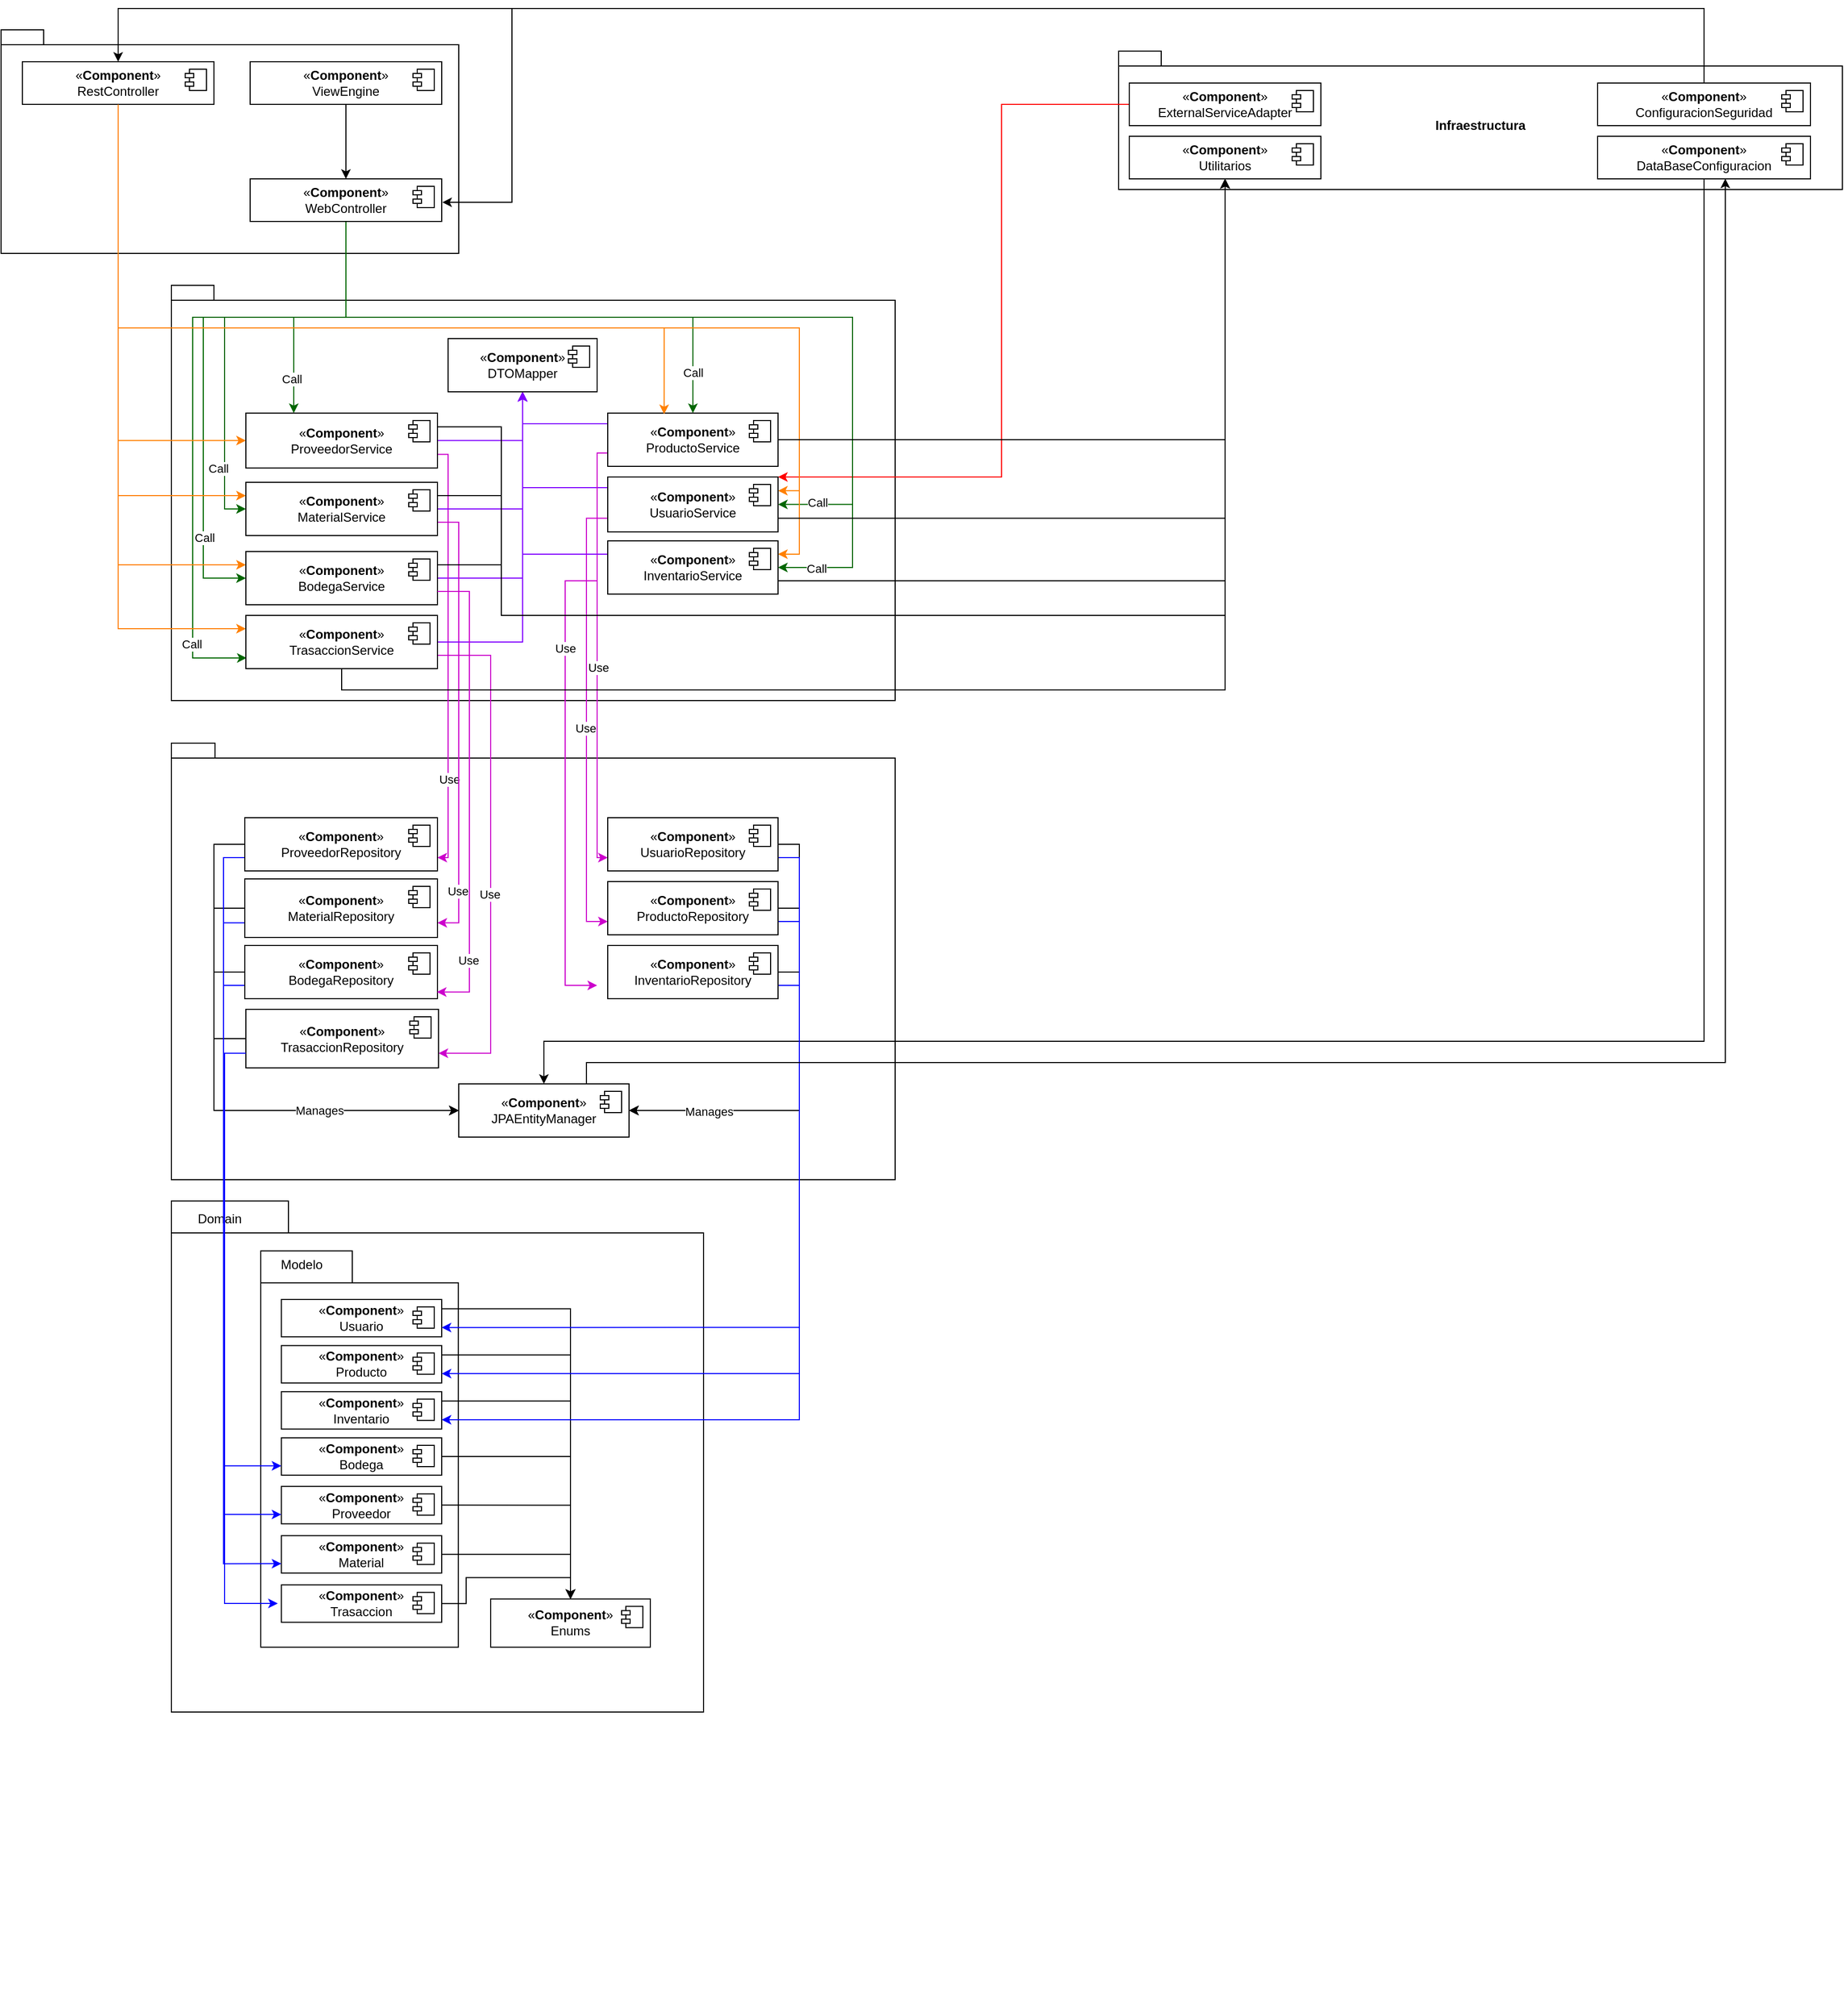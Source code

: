 <mxfile version="28.2.1">
  <diagram name="Página-1" id="1SX6mEdfh1E-_AnjdFq0">
    <mxGraphModel dx="3428" dy="2165" grid="1" gridSize="10" guides="1" tooltips="1" connect="1" arrows="1" fold="1" page="1" pageScale="1" pageWidth="827" pageHeight="1169" math="0" shadow="0">
      <root>
        <mxCell id="0" />
        <mxCell id="1" parent="0" />
        <mxCell id="grUZeRGfLb8_Iu2T6s7t-157" value="" style="group" vertex="1" connectable="0" parent="1">
          <mxGeometry x="250" y="1140" width="506" height="764.5" as="geometry" />
        </mxCell>
        <mxCell id="grUZeRGfLb8_Iu2T6s7t-138" value="" style="shape=folder;fontStyle=1;spacingTop=10;tabWidth=110;tabHeight=30;tabPosition=left;html=1;whiteSpace=wrap;perimeter=none;" vertex="1" parent="grUZeRGfLb8_Iu2T6s7t-157">
          <mxGeometry width="500" height="480.0" as="geometry" />
        </mxCell>
        <mxCell id="grUZeRGfLb8_Iu2T6s7t-139" value="Domain" style="text;html=1;align=center;verticalAlign=middle;resizable=0;points=[];autosize=1;strokeColor=none;fillColor=none;imageWidth=24;perimeter=none;" vertex="1" parent="grUZeRGfLb8_Iu2T6s7t-157">
          <mxGeometry x="15" y="3.512" width="59" height="26" as="geometry" />
        </mxCell>
        <mxCell id="grUZeRGfLb8_Iu2T6s7t-140" value="" style="group" vertex="1" connectable="0" parent="grUZeRGfLb8_Iu2T6s7t-157">
          <mxGeometry x="83.98" y="46.83" width="196.02" height="372.29" as="geometry" />
        </mxCell>
        <mxCell id="grUZeRGfLb8_Iu2T6s7t-141" value="" style="shape=folder;fontStyle=1;spacingTop=10;tabWidth=86;tabHeight=30;tabPosition=left;html=1;whiteSpace=wrap;fillColor=none;" vertex="1" parent="grUZeRGfLb8_Iu2T6s7t-140">
          <mxGeometry width="185.642" height="372.29" as="geometry" />
        </mxCell>
        <mxCell id="grUZeRGfLb8_Iu2T6s7t-142" value="Modelo" style="text;html=1;align=center;verticalAlign=middle;resizable=0;points=[];autosize=1;strokeColor=none;fillColor=none;imageWidth=24;perimeter=none;" vertex="1" parent="grUZeRGfLb8_Iu2T6s7t-140">
          <mxGeometry x="9.67" width="57" height="26" as="geometry" />
        </mxCell>
        <mxCell id="grUZeRGfLb8_Iu2T6s7t-143" value="«&lt;b&gt;Component&lt;/b&gt;»&lt;div&gt;Usuario&lt;/div&gt;" style="html=1;dropTarget=0;whiteSpace=wrap;" vertex="1" parent="grUZeRGfLb8_Iu2T6s7t-140">
          <mxGeometry x="19.36" y="45.66" width="150.64" height="35.12" as="geometry" />
        </mxCell>
        <mxCell id="grUZeRGfLb8_Iu2T6s7t-144" value="" style="shape=module;jettyWidth=8;jettyHeight=4;" vertex="1" parent="grUZeRGfLb8_Iu2T6s7t-143">
          <mxGeometry x="1" width="20" height="20" relative="1" as="geometry">
            <mxPoint x="-27" y="7" as="offset" />
          </mxGeometry>
        </mxCell>
        <mxCell id="grUZeRGfLb8_Iu2T6s7t-145" value="«&lt;b&gt;Component&lt;/b&gt;»&lt;div&gt;Producto&lt;/div&gt;" style="html=1;dropTarget=0;whiteSpace=wrap;" vertex="1" parent="grUZeRGfLb8_Iu2T6s7t-140">
          <mxGeometry x="19.36" y="88.97" width="150.64" height="35.12" as="geometry" />
        </mxCell>
        <mxCell id="grUZeRGfLb8_Iu2T6s7t-146" value="" style="shape=module;jettyWidth=8;jettyHeight=4;" vertex="1" parent="grUZeRGfLb8_Iu2T6s7t-145">
          <mxGeometry x="1" width="20" height="20" relative="1" as="geometry">
            <mxPoint x="-27" y="7" as="offset" />
          </mxGeometry>
        </mxCell>
        <mxCell id="grUZeRGfLb8_Iu2T6s7t-147" value="«&lt;b&gt;Component&lt;/b&gt;»&lt;div&gt;Inventario&lt;/div&gt;" style="html=1;dropTarget=0;whiteSpace=wrap;" vertex="1" parent="grUZeRGfLb8_Iu2T6s7t-140">
          <mxGeometry x="19.36" y="132.29" width="150.64" height="35.12" as="geometry" />
        </mxCell>
        <mxCell id="grUZeRGfLb8_Iu2T6s7t-148" value="" style="shape=module;jettyWidth=8;jettyHeight=4;" vertex="1" parent="grUZeRGfLb8_Iu2T6s7t-147">
          <mxGeometry x="1" width="20" height="20" relative="1" as="geometry">
            <mxPoint x="-27" y="7" as="offset" />
          </mxGeometry>
        </mxCell>
        <mxCell id="grUZeRGfLb8_Iu2T6s7t-151" value="«&lt;b&gt;Component&lt;/b&gt;»&lt;div&gt;Trasaccion&lt;/div&gt;" style="html=1;dropTarget=0;whiteSpace=wrap;" vertex="1" parent="grUZeRGfLb8_Iu2T6s7t-140">
          <mxGeometry x="19.36" y="313.76" width="150.64" height="35.12" as="geometry" />
        </mxCell>
        <mxCell id="grUZeRGfLb8_Iu2T6s7t-152" value="" style="shape=module;jettyWidth=8;jettyHeight=4;" vertex="1" parent="grUZeRGfLb8_Iu2T6s7t-151">
          <mxGeometry x="1" width="20" height="20" relative="1" as="geometry">
            <mxPoint x="-27" y="7" as="offset" />
          </mxGeometry>
        </mxCell>
        <mxCell id="grUZeRGfLb8_Iu2T6s7t-153" value="«&lt;b&gt;Component&lt;/b&gt;»&lt;div&gt;Material&lt;/div&gt;" style="html=1;dropTarget=0;whiteSpace=wrap;" vertex="1" parent="grUZeRGfLb8_Iu2T6s7t-140">
          <mxGeometry x="19.36" y="267.51" width="150.64" height="35.12" as="geometry" />
        </mxCell>
        <mxCell id="grUZeRGfLb8_Iu2T6s7t-154" value="" style="shape=module;jettyWidth=8;jettyHeight=4;" vertex="1" parent="grUZeRGfLb8_Iu2T6s7t-153">
          <mxGeometry x="1" width="20" height="20" relative="1" as="geometry">
            <mxPoint x="-27" y="7" as="offset" />
          </mxGeometry>
        </mxCell>
        <mxCell id="grUZeRGfLb8_Iu2T6s7t-155" value="«&lt;b&gt;Component&lt;/b&gt;»&lt;div&gt;Proveedor&lt;/div&gt;" style="html=1;dropTarget=0;whiteSpace=wrap;" vertex="1" parent="grUZeRGfLb8_Iu2T6s7t-140">
          <mxGeometry x="19.36" y="221.27" width="150.64" height="35.12" as="geometry" />
        </mxCell>
        <mxCell id="grUZeRGfLb8_Iu2T6s7t-156" value="" style="shape=module;jettyWidth=8;jettyHeight=4;" vertex="1" parent="grUZeRGfLb8_Iu2T6s7t-155">
          <mxGeometry x="1" width="20" height="20" relative="1" as="geometry">
            <mxPoint x="-27" y="7" as="offset" />
          </mxGeometry>
        </mxCell>
        <mxCell id="grUZeRGfLb8_Iu2T6s7t-149" value="«&lt;b&gt;Component&lt;/b&gt;»&lt;div&gt;Bodega&lt;/div&gt;" style="html=1;dropTarget=0;whiteSpace=wrap;" vertex="1" parent="grUZeRGfLb8_Iu2T6s7t-140">
          <mxGeometry x="19.36" y="175.61" width="150.64" height="35.12" as="geometry" />
        </mxCell>
        <mxCell id="grUZeRGfLb8_Iu2T6s7t-150" value="" style="shape=module;jettyWidth=8;jettyHeight=4;" vertex="1" parent="grUZeRGfLb8_Iu2T6s7t-149">
          <mxGeometry x="1" width="20" height="20" relative="1" as="geometry">
            <mxPoint x="-27" y="7" as="offset" />
          </mxGeometry>
        </mxCell>
        <mxCell id="grUZeRGfLb8_Iu2T6s7t-193" value="«&lt;b&gt;Component&lt;/b&gt;»&lt;div&gt;Enums&lt;/div&gt;" style="html=1;dropTarget=0;whiteSpace=wrap;" vertex="1" parent="grUZeRGfLb8_Iu2T6s7t-157">
          <mxGeometry x="300" y="373.81" width="150" height="45.31" as="geometry" />
        </mxCell>
        <mxCell id="grUZeRGfLb8_Iu2T6s7t-194" value="" style="shape=module;jettyWidth=8;jettyHeight=4;" vertex="1" parent="grUZeRGfLb8_Iu2T6s7t-193">
          <mxGeometry x="1" width="20" height="20" relative="1" as="geometry">
            <mxPoint x="-27" y="7" as="offset" />
          </mxGeometry>
        </mxCell>
        <mxCell id="grUZeRGfLb8_Iu2T6s7t-195" style="edgeStyle=orthogonalEdgeStyle;rounded=0;orthogonalLoop=1;jettySize=auto;html=1;exitX=1;exitY=0.5;exitDx=0;exitDy=0;entryX=0.5;entryY=0;entryDx=0;entryDy=0;" edge="1" parent="grUZeRGfLb8_Iu2T6s7t-157" source="grUZeRGfLb8_Iu2T6s7t-149" target="grUZeRGfLb8_Iu2T6s7t-193">
          <mxGeometry relative="1" as="geometry" />
        </mxCell>
        <mxCell id="grUZeRGfLb8_Iu2T6s7t-196" style="edgeStyle=orthogonalEdgeStyle;rounded=0;orthogonalLoop=1;jettySize=auto;html=1;exitX=1;exitY=0.5;exitDx=0;exitDy=0;entryX=0.5;entryY=0;entryDx=0;entryDy=0;" edge="1" parent="grUZeRGfLb8_Iu2T6s7t-157" source="grUZeRGfLb8_Iu2T6s7t-155" target="grUZeRGfLb8_Iu2T6s7t-193">
          <mxGeometry relative="1" as="geometry" />
        </mxCell>
        <mxCell id="grUZeRGfLb8_Iu2T6s7t-197" style="edgeStyle=orthogonalEdgeStyle;rounded=0;orthogonalLoop=1;jettySize=auto;html=1;exitX=1;exitY=0.5;exitDx=0;exitDy=0;entryX=0.5;entryY=0;entryDx=0;entryDy=0;" edge="1" parent="grUZeRGfLb8_Iu2T6s7t-157" source="grUZeRGfLb8_Iu2T6s7t-153" target="grUZeRGfLb8_Iu2T6s7t-193">
          <mxGeometry relative="1" as="geometry" />
        </mxCell>
        <mxCell id="grUZeRGfLb8_Iu2T6s7t-198" style="edgeStyle=orthogonalEdgeStyle;rounded=0;orthogonalLoop=1;jettySize=auto;html=1;exitX=1;exitY=0.5;exitDx=0;exitDy=0;entryX=0.5;entryY=0;entryDx=0;entryDy=0;" edge="1" parent="grUZeRGfLb8_Iu2T6s7t-157" source="grUZeRGfLb8_Iu2T6s7t-151" target="grUZeRGfLb8_Iu2T6s7t-193">
          <mxGeometry relative="1" as="geometry" />
        </mxCell>
        <mxCell id="grUZeRGfLb8_Iu2T6s7t-199" style="edgeStyle=orthogonalEdgeStyle;rounded=0;orthogonalLoop=1;jettySize=auto;html=1;exitX=1;exitY=0.25;exitDx=0;exitDy=0;entryX=0.5;entryY=0;entryDx=0;entryDy=0;" edge="1" parent="grUZeRGfLb8_Iu2T6s7t-157" source="grUZeRGfLb8_Iu2T6s7t-147" target="grUZeRGfLb8_Iu2T6s7t-193">
          <mxGeometry relative="1" as="geometry" />
        </mxCell>
        <mxCell id="grUZeRGfLb8_Iu2T6s7t-200" style="edgeStyle=orthogonalEdgeStyle;rounded=0;orthogonalLoop=1;jettySize=auto;html=1;exitX=1;exitY=0.25;exitDx=0;exitDy=0;entryX=0.5;entryY=0;entryDx=0;entryDy=0;" edge="1" parent="grUZeRGfLb8_Iu2T6s7t-157" source="grUZeRGfLb8_Iu2T6s7t-145" target="grUZeRGfLb8_Iu2T6s7t-193">
          <mxGeometry relative="1" as="geometry" />
        </mxCell>
        <mxCell id="grUZeRGfLb8_Iu2T6s7t-201" style="edgeStyle=orthogonalEdgeStyle;rounded=0;orthogonalLoop=1;jettySize=auto;html=1;exitX=1;exitY=0.25;exitDx=0;exitDy=0;" edge="1" parent="grUZeRGfLb8_Iu2T6s7t-157" source="grUZeRGfLb8_Iu2T6s7t-143" target="grUZeRGfLb8_Iu2T6s7t-193">
          <mxGeometry relative="1" as="geometry" />
        </mxCell>
        <mxCell id="grUZeRGfLb8_Iu2T6s7t-111" value="" style="shape=folder;fontStyle=1;spacingTop=10;tabWidth=40;tabHeight=14;tabPosition=left;html=1;whiteSpace=wrap;strokeColor=#000000;" vertex="1" parent="1">
          <mxGeometry x="250" y="280" width="680" height="390" as="geometry" />
        </mxCell>
        <mxCell id="grUZeRGfLb8_Iu2T6s7t-57" value="" style="shape=folder;fontStyle=1;spacingTop=10;tabWidth=40;tabHeight=14;tabPosition=left;html=1;whiteSpace=wrap;" vertex="1" parent="1">
          <mxGeometry x="250" y="710" width="680" height="410" as="geometry" />
        </mxCell>
        <mxCell id="grUZeRGfLb8_Iu2T6s7t-1" value="" style="shape=folder;fontStyle=1;spacingTop=10;tabWidth=40;tabHeight=14;tabPosition=left;html=1;whiteSpace=wrap;" vertex="1" parent="1">
          <mxGeometry x="90" y="40" width="430" height="210" as="geometry" />
        </mxCell>
        <mxCell id="grUZeRGfLb8_Iu2T6s7t-5" value="Infraestructura" style="shape=folder;fontStyle=1;spacingTop=10;tabWidth=40;tabHeight=14;tabPosition=left;html=1;whiteSpace=wrap;" vertex="1" parent="1">
          <mxGeometry x="1140" y="60" width="680" height="130" as="geometry" />
        </mxCell>
        <mxCell id="grUZeRGfLb8_Iu2T6s7t-213" style="edgeStyle=orthogonalEdgeStyle;rounded=0;orthogonalLoop=1;jettySize=auto;html=1;exitX=0;exitY=0.5;exitDx=0;exitDy=0;entryX=1;entryY=0;entryDx=0;entryDy=0;strokeColor=#FF0000;" edge="1" parent="1" source="grUZeRGfLb8_Iu2T6s7t-14" target="grUZeRGfLb8_Iu2T6s7t-43">
          <mxGeometry relative="1" as="geometry">
            <Array as="points">
              <mxPoint x="1030" y="110" />
              <mxPoint x="1030" y="460" />
            </Array>
          </mxGeometry>
        </mxCell>
        <mxCell id="grUZeRGfLb8_Iu2T6s7t-14" value="«&lt;b&gt;Component&lt;/b&gt;»&lt;div&gt;ExternalServiceAdapter&lt;/div&gt;" style="html=1;dropTarget=0;whiteSpace=wrap;" vertex="1" parent="1">
          <mxGeometry x="1150" y="90" width="180" height="40" as="geometry" />
        </mxCell>
        <mxCell id="grUZeRGfLb8_Iu2T6s7t-15" value="" style="shape=module;jettyWidth=8;jettyHeight=4;" vertex="1" parent="grUZeRGfLb8_Iu2T6s7t-14">
          <mxGeometry x="1" width="20" height="20" relative="1" as="geometry">
            <mxPoint x="-27" y="7" as="offset" />
          </mxGeometry>
        </mxCell>
        <mxCell id="grUZeRGfLb8_Iu2T6s7t-16" value="«&lt;b&gt;Component&lt;/b&gt;»&lt;div&gt;Utilitarios&lt;/div&gt;" style="html=1;dropTarget=0;whiteSpace=wrap;" vertex="1" parent="1">
          <mxGeometry x="1150" y="140" width="180" height="40" as="geometry" />
        </mxCell>
        <mxCell id="grUZeRGfLb8_Iu2T6s7t-17" value="" style="shape=module;jettyWidth=8;jettyHeight=4;" vertex="1" parent="grUZeRGfLb8_Iu2T6s7t-16">
          <mxGeometry x="1" width="20" height="20" relative="1" as="geometry">
            <mxPoint x="-27" y="7" as="offset" />
          </mxGeometry>
        </mxCell>
        <mxCell id="grUZeRGfLb8_Iu2T6s7t-87" style="edgeStyle=orthogonalEdgeStyle;rounded=0;orthogonalLoop=1;jettySize=auto;html=1;exitX=0.5;exitY=0;exitDx=0;exitDy=0;entryX=1.003;entryY=0.551;entryDx=0;entryDy=0;entryPerimeter=0;" edge="1" parent="1" source="grUZeRGfLb8_Iu2T6s7t-18" target="grUZeRGfLb8_Iu2T6s7t-20">
          <mxGeometry relative="1" as="geometry">
            <mxPoint x="510" y="202" as="targetPoint" />
            <Array as="points">
              <mxPoint x="1690" y="20" />
              <mxPoint x="570" y="20" />
              <mxPoint x="570" y="202" />
            </Array>
          </mxGeometry>
        </mxCell>
        <mxCell id="grUZeRGfLb8_Iu2T6s7t-88" style="edgeStyle=orthogonalEdgeStyle;rounded=0;orthogonalLoop=1;jettySize=auto;html=1;exitX=0.5;exitY=0;exitDx=0;exitDy=0;entryX=0.5;entryY=0;entryDx=0;entryDy=0;" edge="1" parent="1" source="grUZeRGfLb8_Iu2T6s7t-18" target="grUZeRGfLb8_Iu2T6s7t-24">
          <mxGeometry relative="1" as="geometry">
            <Array as="points">
              <mxPoint x="1690" y="20" />
              <mxPoint x="200" y="20" />
            </Array>
          </mxGeometry>
        </mxCell>
        <mxCell id="grUZeRGfLb8_Iu2T6s7t-18" value="«&lt;b&gt;Component&lt;/b&gt;»&lt;div&gt;ConfiguracionSeguridad&lt;/div&gt;" style="html=1;dropTarget=0;whiteSpace=wrap;" vertex="1" parent="1">
          <mxGeometry x="1590" y="90" width="200" height="40" as="geometry" />
        </mxCell>
        <mxCell id="grUZeRGfLb8_Iu2T6s7t-19" value="" style="shape=module;jettyWidth=8;jettyHeight=4;" vertex="1" parent="grUZeRGfLb8_Iu2T6s7t-18">
          <mxGeometry x="1" width="20" height="20" relative="1" as="geometry">
            <mxPoint x="-27" y="7" as="offset" />
          </mxGeometry>
        </mxCell>
        <mxCell id="grUZeRGfLb8_Iu2T6s7t-73" style="edgeStyle=orthogonalEdgeStyle;rounded=0;orthogonalLoop=1;jettySize=auto;html=1;exitX=0.5;exitY=1;exitDx=0;exitDy=0;entryX=0.25;entryY=0;entryDx=0;entryDy=0;strokeColor=#006600;" edge="1" parent="1" source="grUZeRGfLb8_Iu2T6s7t-20" target="grUZeRGfLb8_Iu2T6s7t-51">
          <mxGeometry relative="1" as="geometry" />
        </mxCell>
        <mxCell id="grUZeRGfLb8_Iu2T6s7t-221" value="Call" style="edgeLabel;html=1;align=center;verticalAlign=middle;resizable=0;points=[];" vertex="1" connectable="0" parent="grUZeRGfLb8_Iu2T6s7t-73">
          <mxGeometry x="0.721" y="-2" relative="1" as="geometry">
            <mxPoint as="offset" />
          </mxGeometry>
        </mxCell>
        <mxCell id="grUZeRGfLb8_Iu2T6s7t-74" style="edgeStyle=orthogonalEdgeStyle;rounded=0;orthogonalLoop=1;jettySize=auto;html=1;entryX=0.5;entryY=0;entryDx=0;entryDy=0;strokeColor=#006600;" edge="1" parent="1" source="grUZeRGfLb8_Iu2T6s7t-20" target="grUZeRGfLb8_Iu2T6s7t-45">
          <mxGeometry relative="1" as="geometry">
            <Array as="points">
              <mxPoint x="414" y="310" />
              <mxPoint x="740" y="310" />
            </Array>
          </mxGeometry>
        </mxCell>
        <mxCell id="grUZeRGfLb8_Iu2T6s7t-222" value="Call" style="edgeLabel;html=1;align=center;verticalAlign=middle;resizable=0;points=[];" vertex="1" connectable="0" parent="grUZeRGfLb8_Iu2T6s7t-74">
          <mxGeometry x="0.849" relative="1" as="geometry">
            <mxPoint as="offset" />
          </mxGeometry>
        </mxCell>
        <mxCell id="grUZeRGfLb8_Iu2T6s7t-75" style="edgeStyle=orthogonalEdgeStyle;rounded=0;orthogonalLoop=1;jettySize=auto;html=1;entryX=0;entryY=0.5;entryDx=0;entryDy=0;strokeColor=#006600;" edge="1" parent="1" source="grUZeRGfLb8_Iu2T6s7t-20" target="grUZeRGfLb8_Iu2T6s7t-53">
          <mxGeometry relative="1" as="geometry">
            <Array as="points">
              <mxPoint x="414" y="310" />
              <mxPoint x="300" y="310" />
              <mxPoint x="300" y="490" />
            </Array>
          </mxGeometry>
        </mxCell>
        <mxCell id="grUZeRGfLb8_Iu2T6s7t-231" value="Call" style="edgeLabel;html=1;align=center;verticalAlign=middle;resizable=0;points=[];" vertex="1" connectable="0" parent="grUZeRGfLb8_Iu2T6s7t-75">
          <mxGeometry x="0.936" relative="1" as="geometry">
            <mxPoint x="-13" y="-38" as="offset" />
          </mxGeometry>
        </mxCell>
        <mxCell id="grUZeRGfLb8_Iu2T6s7t-76" style="edgeStyle=orthogonalEdgeStyle;rounded=0;orthogonalLoop=1;jettySize=auto;html=1;exitX=0.5;exitY=1;exitDx=0;exitDy=0;entryX=1;entryY=0.5;entryDx=0;entryDy=0;strokeColor=#006600;" edge="1" parent="1" source="grUZeRGfLb8_Iu2T6s7t-20" target="grUZeRGfLb8_Iu2T6s7t-43">
          <mxGeometry relative="1" as="geometry">
            <Array as="points">
              <mxPoint x="414" y="310" />
              <mxPoint x="890" y="310" />
              <mxPoint x="890" y="486" />
            </Array>
          </mxGeometry>
        </mxCell>
        <mxCell id="grUZeRGfLb8_Iu2T6s7t-224" value="Call" style="edgeLabel;html=1;align=center;verticalAlign=middle;resizable=0;points=[];" vertex="1" connectable="0" parent="grUZeRGfLb8_Iu2T6s7t-76">
          <mxGeometry x="0.911" y="-2" relative="1" as="geometry">
            <mxPoint as="offset" />
          </mxGeometry>
        </mxCell>
        <mxCell id="grUZeRGfLb8_Iu2T6s7t-77" style="edgeStyle=orthogonalEdgeStyle;rounded=0;orthogonalLoop=1;jettySize=auto;html=1;entryX=0;entryY=0.5;entryDx=0;entryDy=0;strokeColor=#006600;" edge="1" parent="1" source="grUZeRGfLb8_Iu2T6s7t-20" target="grUZeRGfLb8_Iu2T6s7t-49">
          <mxGeometry relative="1" as="geometry">
            <Array as="points">
              <mxPoint x="414" y="310" />
              <mxPoint x="280" y="310" />
              <mxPoint x="280" y="555" />
            </Array>
          </mxGeometry>
        </mxCell>
        <mxCell id="grUZeRGfLb8_Iu2T6s7t-232" value="Call" style="edgeLabel;html=1;align=center;verticalAlign=middle;resizable=0;points=[];" vertex="1" connectable="0" parent="grUZeRGfLb8_Iu2T6s7t-77">
          <mxGeometry x="0.694" y="1" relative="1" as="geometry">
            <mxPoint as="offset" />
          </mxGeometry>
        </mxCell>
        <mxCell id="grUZeRGfLb8_Iu2T6s7t-78" style="edgeStyle=orthogonalEdgeStyle;rounded=0;orthogonalLoop=1;jettySize=auto;html=1;exitX=0.5;exitY=1;exitDx=0;exitDy=0;entryX=1;entryY=0.5;entryDx=0;entryDy=0;strokeColor=#006600;" edge="1" parent="1" source="grUZeRGfLb8_Iu2T6s7t-20" target="grUZeRGfLb8_Iu2T6s7t-47">
          <mxGeometry relative="1" as="geometry">
            <Array as="points">
              <mxPoint x="414" y="310" />
              <mxPoint x="890" y="310" />
              <mxPoint x="890" y="545" />
            </Array>
          </mxGeometry>
        </mxCell>
        <mxCell id="grUZeRGfLb8_Iu2T6s7t-223" value="Call" style="edgeLabel;html=1;align=center;verticalAlign=middle;resizable=0;points=[];" vertex="1" connectable="0" parent="grUZeRGfLb8_Iu2T6s7t-78">
          <mxGeometry x="0.917" y="1" relative="1" as="geometry">
            <mxPoint as="offset" />
          </mxGeometry>
        </mxCell>
        <mxCell id="grUZeRGfLb8_Iu2T6s7t-79" style="edgeStyle=orthogonalEdgeStyle;rounded=0;orthogonalLoop=1;jettySize=auto;html=1;entryX=0.004;entryY=0.799;entryDx=0;entryDy=0;strokeColor=#006600;entryPerimeter=0;" edge="1" parent="1" target="grUZeRGfLb8_Iu2T6s7t-55">
          <mxGeometry relative="1" as="geometry">
            <mxPoint x="414.002" y="220" as="sourcePoint" />
            <mxPoint x="319.99" y="615" as="targetPoint" />
            <Array as="points">
              <mxPoint x="414" y="310" />
              <mxPoint x="270" y="310" />
              <mxPoint x="270" y="630" />
            </Array>
          </mxGeometry>
        </mxCell>
        <mxCell id="grUZeRGfLb8_Iu2T6s7t-225" value="Call" style="edgeLabel;html=1;align=center;verticalAlign=middle;resizable=0;points=[];" vertex="1" connectable="0" parent="grUZeRGfLb8_Iu2T6s7t-79">
          <mxGeometry x="0.788" y="-1" relative="1" as="geometry">
            <mxPoint as="offset" />
          </mxGeometry>
        </mxCell>
        <mxCell id="grUZeRGfLb8_Iu2T6s7t-20" value="«&lt;b&gt;Component&lt;/b&gt;»&lt;div&gt;WebController&lt;/div&gt;" style="html=1;dropTarget=0;whiteSpace=wrap;" vertex="1" parent="1">
          <mxGeometry x="324" y="180" width="180" height="40" as="geometry" />
        </mxCell>
        <mxCell id="grUZeRGfLb8_Iu2T6s7t-21" value="" style="shape=module;jettyWidth=8;jettyHeight=4;" vertex="1" parent="grUZeRGfLb8_Iu2T6s7t-20">
          <mxGeometry x="1" width="20" height="20" relative="1" as="geometry">
            <mxPoint x="-27" y="7" as="offset" />
          </mxGeometry>
        </mxCell>
        <mxCell id="grUZeRGfLb8_Iu2T6s7t-80" style="edgeStyle=orthogonalEdgeStyle;rounded=0;orthogonalLoop=1;jettySize=auto;html=1;entryX=0;entryY=0.5;entryDx=0;entryDy=0;exitX=0.5;exitY=1;exitDx=0;exitDy=0;strokeColor=#FF8000;" edge="1" parent="1" source="grUZeRGfLb8_Iu2T6s7t-24" target="grUZeRGfLb8_Iu2T6s7t-51">
          <mxGeometry relative="1" as="geometry" />
        </mxCell>
        <mxCell id="grUZeRGfLb8_Iu2T6s7t-81" style="edgeStyle=orthogonalEdgeStyle;rounded=0;orthogonalLoop=1;jettySize=auto;html=1;exitX=0.5;exitY=1;exitDx=0;exitDy=0;entryX=0;entryY=0.25;entryDx=0;entryDy=0;strokeColor=#FF8000;" edge="1" parent="1" source="grUZeRGfLb8_Iu2T6s7t-24" target="grUZeRGfLb8_Iu2T6s7t-53">
          <mxGeometry relative="1" as="geometry" />
        </mxCell>
        <mxCell id="grUZeRGfLb8_Iu2T6s7t-82" style="edgeStyle=orthogonalEdgeStyle;rounded=0;orthogonalLoop=1;jettySize=auto;html=1;entryX=0;entryY=0.25;entryDx=0;entryDy=0;exitX=0.5;exitY=1;exitDx=0;exitDy=0;strokeColor=#FF8000;" edge="1" parent="1" source="grUZeRGfLb8_Iu2T6s7t-24" target="grUZeRGfLb8_Iu2T6s7t-49">
          <mxGeometry relative="1" as="geometry" />
        </mxCell>
        <mxCell id="grUZeRGfLb8_Iu2T6s7t-83" style="edgeStyle=orthogonalEdgeStyle;rounded=0;orthogonalLoop=1;jettySize=auto;html=1;entryX=0;entryY=0.25;entryDx=0;entryDy=0;exitX=0.5;exitY=1;exitDx=0;exitDy=0;strokeColor=#FF8000;" edge="1" parent="1" source="grUZeRGfLb8_Iu2T6s7t-24" target="grUZeRGfLb8_Iu2T6s7t-55">
          <mxGeometry relative="1" as="geometry" />
        </mxCell>
        <mxCell id="grUZeRGfLb8_Iu2T6s7t-85" style="edgeStyle=orthogonalEdgeStyle;rounded=0;orthogonalLoop=1;jettySize=auto;html=1;exitX=0.5;exitY=1;exitDx=0;exitDy=0;entryX=1;entryY=0.25;entryDx=0;entryDy=0;strokeColor=#FF8000;" edge="1" parent="1" source="grUZeRGfLb8_Iu2T6s7t-24" target="grUZeRGfLb8_Iu2T6s7t-43">
          <mxGeometry relative="1" as="geometry">
            <Array as="points">
              <mxPoint x="200" y="320" />
              <mxPoint x="840" y="320" />
              <mxPoint x="840" y="473" />
            </Array>
          </mxGeometry>
        </mxCell>
        <mxCell id="grUZeRGfLb8_Iu2T6s7t-86" style="edgeStyle=orthogonalEdgeStyle;rounded=0;orthogonalLoop=1;jettySize=auto;html=1;exitX=0.5;exitY=1;exitDx=0;exitDy=0;entryX=1;entryY=0.25;entryDx=0;entryDy=0;strokeColor=#FF8000;" edge="1" parent="1" source="grUZeRGfLb8_Iu2T6s7t-24" target="grUZeRGfLb8_Iu2T6s7t-47">
          <mxGeometry relative="1" as="geometry">
            <Array as="points">
              <mxPoint x="200" y="320" />
              <mxPoint x="840" y="320" />
              <mxPoint x="840" y="533" />
            </Array>
          </mxGeometry>
        </mxCell>
        <mxCell id="grUZeRGfLb8_Iu2T6s7t-24" value="«&lt;b&gt;Component&lt;/b&gt;»&lt;div&gt;RestController&lt;/div&gt;" style="html=1;dropTarget=0;whiteSpace=wrap;" vertex="1" parent="1">
          <mxGeometry x="110" y="70" width="180" height="40" as="geometry" />
        </mxCell>
        <mxCell id="grUZeRGfLb8_Iu2T6s7t-25" value="" style="shape=module;jettyWidth=8;jettyHeight=4;" vertex="1" parent="grUZeRGfLb8_Iu2T6s7t-24">
          <mxGeometry x="1" width="20" height="20" relative="1" as="geometry">
            <mxPoint x="-27" y="7" as="offset" />
          </mxGeometry>
        </mxCell>
        <mxCell id="grUZeRGfLb8_Iu2T6s7t-72" style="edgeStyle=orthogonalEdgeStyle;rounded=0;orthogonalLoop=1;jettySize=auto;html=1;exitX=0.5;exitY=1;exitDx=0;exitDy=0;entryX=0.5;entryY=0;entryDx=0;entryDy=0;" edge="1" parent="1" source="grUZeRGfLb8_Iu2T6s7t-38" target="grUZeRGfLb8_Iu2T6s7t-20">
          <mxGeometry relative="1" as="geometry" />
        </mxCell>
        <mxCell id="grUZeRGfLb8_Iu2T6s7t-38" value="«&lt;b&gt;Component&lt;/b&gt;»&lt;div&gt;ViewEngine&lt;/div&gt;" style="html=1;dropTarget=0;whiteSpace=wrap;" vertex="1" parent="1">
          <mxGeometry x="324" y="70" width="180" height="40" as="geometry" />
        </mxCell>
        <mxCell id="grUZeRGfLb8_Iu2T6s7t-39" value="" style="shape=module;jettyWidth=8;jettyHeight=4;" vertex="1" parent="grUZeRGfLb8_Iu2T6s7t-38">
          <mxGeometry x="1" width="20" height="20" relative="1" as="geometry">
            <mxPoint x="-27" y="7" as="offset" />
          </mxGeometry>
        </mxCell>
        <mxCell id="grUZeRGfLb8_Iu2T6s7t-202" style="edgeStyle=orthogonalEdgeStyle;rounded=0;orthogonalLoop=1;jettySize=auto;html=1;exitX=0.5;exitY=1;exitDx=0;exitDy=0;" edge="1" parent="1" source="grUZeRGfLb8_Iu2T6s7t-41" target="grUZeRGfLb8_Iu2T6s7t-127">
          <mxGeometry relative="1" as="geometry">
            <Array as="points">
              <mxPoint x="1690" y="990" />
              <mxPoint x="600" y="990" />
            </Array>
          </mxGeometry>
        </mxCell>
        <mxCell id="grUZeRGfLb8_Iu2T6s7t-41" value="«&lt;b&gt;Component&lt;/b&gt;»&lt;div&gt;DataBaseConfiguracion&lt;/div&gt;" style="html=1;dropTarget=0;whiteSpace=wrap;" vertex="1" parent="1">
          <mxGeometry x="1590" y="140" width="200" height="40" as="geometry" />
        </mxCell>
        <mxCell id="grUZeRGfLb8_Iu2T6s7t-42" value="" style="shape=module;jettyWidth=8;jettyHeight=4;" vertex="1" parent="grUZeRGfLb8_Iu2T6s7t-41">
          <mxGeometry x="1" width="20" height="20" relative="1" as="geometry">
            <mxPoint x="-27" y="7" as="offset" />
          </mxGeometry>
        </mxCell>
        <mxCell id="grUZeRGfLb8_Iu2T6s7t-116" style="edgeStyle=orthogonalEdgeStyle;rounded=0;orthogonalLoop=1;jettySize=auto;html=1;exitX=0;exitY=0.5;exitDx=0;exitDy=0;strokeColor=#7F00FF;" edge="1" parent="1" source="grUZeRGfLb8_Iu2T6s7t-43" target="grUZeRGfLb8_Iu2T6s7t-59">
          <mxGeometry relative="1" as="geometry">
            <Array as="points">
              <mxPoint x="660" y="470" />
              <mxPoint x="580" y="470" />
            </Array>
          </mxGeometry>
        </mxCell>
        <mxCell id="grUZeRGfLb8_Iu2T6s7t-125" style="edgeStyle=orthogonalEdgeStyle;rounded=0;orthogonalLoop=1;jettySize=auto;html=1;exitX=0;exitY=0.75;exitDx=0;exitDy=0;entryX=0;entryY=0.75;entryDx=0;entryDy=0;strokeColor=#CC00CC;" edge="1" parent="1" source="grUZeRGfLb8_Iu2T6s7t-43" target="grUZeRGfLb8_Iu2T6s7t-100">
          <mxGeometry relative="1" as="geometry">
            <Array as="points">
              <mxPoint x="640" y="499" />
              <mxPoint x="640" y="878" />
            </Array>
          </mxGeometry>
        </mxCell>
        <mxCell id="grUZeRGfLb8_Iu2T6s7t-216" value="Use" style="edgeLabel;html=1;align=center;verticalAlign=middle;resizable=0;points=[];" vertex="1" connectable="0" parent="grUZeRGfLb8_Iu2T6s7t-125">
          <mxGeometry x="0.036" y="-1" relative="1" as="geometry">
            <mxPoint as="offset" />
          </mxGeometry>
        </mxCell>
        <mxCell id="grUZeRGfLb8_Iu2T6s7t-205" style="edgeStyle=orthogonalEdgeStyle;rounded=0;orthogonalLoop=1;jettySize=auto;html=1;exitX=1;exitY=0.75;exitDx=0;exitDy=0;" edge="1" parent="1" source="grUZeRGfLb8_Iu2T6s7t-43" target="grUZeRGfLb8_Iu2T6s7t-16">
          <mxGeometry relative="1" as="geometry">
            <mxPoint x="1240" y="180" as="targetPoint" />
          </mxGeometry>
        </mxCell>
        <mxCell id="grUZeRGfLb8_Iu2T6s7t-43" value="&lt;div&gt;«&lt;b&gt;Component&lt;/b&gt;»&lt;/div&gt;UsuarioService" style="html=1;dropTarget=0;whiteSpace=wrap;align=center;" vertex="1" parent="1">
          <mxGeometry x="660" y="460" width="160" height="51.59" as="geometry" />
        </mxCell>
        <mxCell id="grUZeRGfLb8_Iu2T6s7t-44" value="" style="shape=module;jettyWidth=8;jettyHeight=4;align=center;" vertex="1" parent="grUZeRGfLb8_Iu2T6s7t-43">
          <mxGeometry x="1" width="20" height="20" relative="1" as="geometry">
            <mxPoint x="-27" y="7" as="offset" />
          </mxGeometry>
        </mxCell>
        <mxCell id="grUZeRGfLb8_Iu2T6s7t-114" style="edgeStyle=orthogonalEdgeStyle;rounded=0;orthogonalLoop=1;jettySize=auto;html=1;exitX=0;exitY=0.5;exitDx=0;exitDy=0;entryX=0.5;entryY=1;entryDx=0;entryDy=0;strokeColor=#7F00FF;" edge="1" parent="1" source="grUZeRGfLb8_Iu2T6s7t-45" target="grUZeRGfLb8_Iu2T6s7t-59">
          <mxGeometry relative="1" as="geometry">
            <Array as="points">
              <mxPoint x="660" y="410" />
              <mxPoint x="580" y="410" />
            </Array>
          </mxGeometry>
        </mxCell>
        <mxCell id="grUZeRGfLb8_Iu2T6s7t-126" style="edgeStyle=orthogonalEdgeStyle;rounded=0;orthogonalLoop=1;jettySize=auto;html=1;exitX=0;exitY=0.75;exitDx=0;exitDy=0;entryX=0;entryY=0.75;entryDx=0;entryDy=0;strokeColor=#CC00CC;" edge="1" parent="1" source="grUZeRGfLb8_Iu2T6s7t-45" target="grUZeRGfLb8_Iu2T6s7t-106">
          <mxGeometry relative="1" as="geometry">
            <Array as="points">
              <mxPoint x="650" y="437" />
              <mxPoint x="650" y="817" />
            </Array>
          </mxGeometry>
        </mxCell>
        <mxCell id="grUZeRGfLb8_Iu2T6s7t-214" value="Use" style="edgeLabel;html=1;align=center;verticalAlign=middle;resizable=0;points=[];" vertex="1" connectable="0" parent="grUZeRGfLb8_Iu2T6s7t-126">
          <mxGeometry x="0.054" y="1" relative="1" as="geometry">
            <mxPoint as="offset" />
          </mxGeometry>
        </mxCell>
        <mxCell id="grUZeRGfLb8_Iu2T6s7t-204" style="edgeStyle=orthogonalEdgeStyle;rounded=0;orthogonalLoop=1;jettySize=auto;html=1;exitX=1;exitY=0.5;exitDx=0;exitDy=0;" edge="1" parent="1" source="grUZeRGfLb8_Iu2T6s7t-45" target="grUZeRGfLb8_Iu2T6s7t-16">
          <mxGeometry relative="1" as="geometry" />
        </mxCell>
        <mxCell id="grUZeRGfLb8_Iu2T6s7t-45" value="&lt;div&gt;«&lt;b&gt;Component&lt;/b&gt;»&lt;/div&gt;ProductoService" style="html=1;dropTarget=0;whiteSpace=wrap;align=center;" vertex="1" parent="1">
          <mxGeometry x="660" y="400" width="160" height="50" as="geometry" />
        </mxCell>
        <mxCell id="grUZeRGfLb8_Iu2T6s7t-46" value="" style="shape=module;jettyWidth=8;jettyHeight=4;align=center;" vertex="1" parent="grUZeRGfLb8_Iu2T6s7t-45">
          <mxGeometry x="1" width="20" height="20" relative="1" as="geometry">
            <mxPoint x="-27" y="7" as="offset" />
          </mxGeometry>
        </mxCell>
        <mxCell id="grUZeRGfLb8_Iu2T6s7t-118" style="edgeStyle=orthogonalEdgeStyle;rounded=0;orthogonalLoop=1;jettySize=auto;html=1;exitX=0;exitY=0.25;exitDx=0;exitDy=0;strokeColor=#7F00FF;" edge="1" parent="1" source="grUZeRGfLb8_Iu2T6s7t-47" target="grUZeRGfLb8_Iu2T6s7t-59">
          <mxGeometry relative="1" as="geometry" />
        </mxCell>
        <mxCell id="grUZeRGfLb8_Iu2T6s7t-124" style="edgeStyle=orthogonalEdgeStyle;rounded=0;orthogonalLoop=1;jettySize=auto;html=1;exitX=0;exitY=0.75;exitDx=0;exitDy=0;entryX=0;entryY=0.75;entryDx=0;entryDy=0;strokeColor=#CC00CC;" edge="1" parent="1">
          <mxGeometry relative="1" as="geometry">
            <mxPoint x="650" y="557.5" as="sourcePoint" />
            <mxPoint x="650" y="937.5" as="targetPoint" />
            <Array as="points">
              <mxPoint x="620" y="557" />
              <mxPoint x="620" y="937" />
            </Array>
          </mxGeometry>
        </mxCell>
        <mxCell id="grUZeRGfLb8_Iu2T6s7t-215" value="Use" style="edgeLabel;html=1;align=center;verticalAlign=middle;resizable=0;points=[];" vertex="1" connectable="0" parent="grUZeRGfLb8_Iu2T6s7t-124">
          <mxGeometry x="-0.576" relative="1" as="geometry">
            <mxPoint as="offset" />
          </mxGeometry>
        </mxCell>
        <mxCell id="grUZeRGfLb8_Iu2T6s7t-206" style="edgeStyle=orthogonalEdgeStyle;rounded=0;orthogonalLoop=1;jettySize=auto;html=1;exitX=1;exitY=0.75;exitDx=0;exitDy=0;entryX=0.5;entryY=1;entryDx=0;entryDy=0;" edge="1" parent="1" source="grUZeRGfLb8_Iu2T6s7t-47" target="grUZeRGfLb8_Iu2T6s7t-16">
          <mxGeometry relative="1" as="geometry" />
        </mxCell>
        <mxCell id="grUZeRGfLb8_Iu2T6s7t-47" value="«&lt;b&gt;Component&lt;/b&gt;»&lt;div&gt;InventarioService&lt;/div&gt;" style="html=1;dropTarget=0;whiteSpace=wrap;align=center;" vertex="1" parent="1">
          <mxGeometry x="660" y="520" width="160" height="50" as="geometry" />
        </mxCell>
        <mxCell id="grUZeRGfLb8_Iu2T6s7t-48" value="" style="shape=module;jettyWidth=8;jettyHeight=4;align=center;" vertex="1" parent="grUZeRGfLb8_Iu2T6s7t-47">
          <mxGeometry x="1" width="20" height="20" relative="1" as="geometry">
            <mxPoint x="-27" y="7" as="offset" />
          </mxGeometry>
        </mxCell>
        <mxCell id="grUZeRGfLb8_Iu2T6s7t-117" style="edgeStyle=orthogonalEdgeStyle;rounded=0;orthogonalLoop=1;jettySize=auto;html=1;exitX=1;exitY=0.5;exitDx=0;exitDy=0;entryX=0.5;entryY=1;entryDx=0;entryDy=0;strokeColor=#7F00FF;" edge="1" parent="1" source="grUZeRGfLb8_Iu2T6s7t-49" target="grUZeRGfLb8_Iu2T6s7t-59">
          <mxGeometry relative="1" as="geometry" />
        </mxCell>
        <mxCell id="grUZeRGfLb8_Iu2T6s7t-49" value="«&lt;b&gt;Component&lt;/b&gt;»&lt;div&gt;BodegaService&lt;/div&gt;" style="html=1;dropTarget=0;whiteSpace=wrap;align=center;" vertex="1" parent="1">
          <mxGeometry x="320" y="530" width="180" height="50" as="geometry" />
        </mxCell>
        <mxCell id="grUZeRGfLb8_Iu2T6s7t-50" value="" style="shape=module;jettyWidth=8;jettyHeight=4;align=center;" vertex="1" parent="grUZeRGfLb8_Iu2T6s7t-49">
          <mxGeometry x="1" width="20" height="20" relative="1" as="geometry">
            <mxPoint x="-27" y="7" as="offset" />
          </mxGeometry>
        </mxCell>
        <mxCell id="grUZeRGfLb8_Iu2T6s7t-113" style="edgeStyle=orthogonalEdgeStyle;rounded=0;orthogonalLoop=1;jettySize=auto;html=1;exitX=1;exitY=0.5;exitDx=0;exitDy=0;entryX=0.5;entryY=1;entryDx=0;entryDy=0;strokeColor=#7F00FF;" edge="1" parent="1" source="grUZeRGfLb8_Iu2T6s7t-51" target="grUZeRGfLb8_Iu2T6s7t-59">
          <mxGeometry relative="1" as="geometry" />
        </mxCell>
        <mxCell id="grUZeRGfLb8_Iu2T6s7t-123" style="edgeStyle=orthogonalEdgeStyle;rounded=0;orthogonalLoop=1;jettySize=auto;html=1;exitX=1;exitY=0.75;exitDx=0;exitDy=0;entryX=1;entryY=0.75;entryDx=0;entryDy=0;strokeColor=#CC00CC;" edge="1" parent="1" source="grUZeRGfLb8_Iu2T6s7t-51" target="grUZeRGfLb8_Iu2T6s7t-104">
          <mxGeometry relative="1" as="geometry">
            <Array as="points">
              <mxPoint x="510" y="439" />
              <mxPoint x="510" y="817" />
            </Array>
          </mxGeometry>
        </mxCell>
        <mxCell id="grUZeRGfLb8_Iu2T6s7t-219" value="Use" style="edgeLabel;html=1;align=center;verticalAlign=middle;resizable=0;points=[];" vertex="1" connectable="0" parent="grUZeRGfLb8_Iu2T6s7t-123">
          <mxGeometry x="0.579" y="1" relative="1" as="geometry">
            <mxPoint as="offset" />
          </mxGeometry>
        </mxCell>
        <mxCell id="grUZeRGfLb8_Iu2T6s7t-212" style="edgeStyle=orthogonalEdgeStyle;rounded=0;orthogonalLoop=1;jettySize=auto;html=1;exitX=1;exitY=0.25;exitDx=0;exitDy=0;entryX=0.5;entryY=1;entryDx=0;entryDy=0;" edge="1" parent="1" source="grUZeRGfLb8_Iu2T6s7t-51" target="grUZeRGfLb8_Iu2T6s7t-16">
          <mxGeometry relative="1" as="geometry">
            <Array as="points">
              <mxPoint x="560" y="413" />
              <mxPoint x="560" y="590" />
              <mxPoint x="1240" y="590" />
            </Array>
          </mxGeometry>
        </mxCell>
        <mxCell id="grUZeRGfLb8_Iu2T6s7t-51" value="&lt;div&gt;«&lt;b&gt;Component&lt;/b&gt;»&lt;/div&gt;Proveedor&lt;span style=&quot;&quot;&gt;Service&lt;/span&gt;" style="html=1;dropTarget=0;whiteSpace=wrap;align=center;" vertex="1" parent="1">
          <mxGeometry x="320" y="400" width="180" height="51.59" as="geometry" />
        </mxCell>
        <mxCell id="grUZeRGfLb8_Iu2T6s7t-52" value="" style="shape=module;jettyWidth=8;jettyHeight=4;align=center;" vertex="1" parent="grUZeRGfLb8_Iu2T6s7t-51">
          <mxGeometry x="1" width="20" height="20" relative="1" as="geometry">
            <mxPoint x="-27" y="7" as="offset" />
          </mxGeometry>
        </mxCell>
        <mxCell id="grUZeRGfLb8_Iu2T6s7t-115" style="edgeStyle=orthogonalEdgeStyle;rounded=0;orthogonalLoop=1;jettySize=auto;html=1;exitX=1;exitY=0.5;exitDx=0;exitDy=0;entryX=0.5;entryY=1;entryDx=0;entryDy=0;strokeColor=#7F00FF;" edge="1" parent="1" source="grUZeRGfLb8_Iu2T6s7t-53" target="grUZeRGfLb8_Iu2T6s7t-59">
          <mxGeometry relative="1" as="geometry" />
        </mxCell>
        <mxCell id="grUZeRGfLb8_Iu2T6s7t-122" style="edgeStyle=orthogonalEdgeStyle;rounded=0;orthogonalLoop=1;jettySize=auto;html=1;exitX=1;exitY=0.75;exitDx=0;exitDy=0;entryX=1;entryY=0.75;entryDx=0;entryDy=0;strokeColor=#CC00CC;" edge="1" parent="1" source="grUZeRGfLb8_Iu2T6s7t-53" target="grUZeRGfLb8_Iu2T6s7t-102">
          <mxGeometry relative="1" as="geometry" />
        </mxCell>
        <mxCell id="grUZeRGfLb8_Iu2T6s7t-220" value="Use" style="edgeLabel;html=1;align=center;verticalAlign=middle;resizable=0;points=[];" vertex="1" connectable="0" parent="grUZeRGfLb8_Iu2T6s7t-122">
          <mxGeometry x="0.759" y="-1" relative="1" as="geometry">
            <mxPoint as="offset" />
          </mxGeometry>
        </mxCell>
        <mxCell id="grUZeRGfLb8_Iu2T6s7t-209" style="edgeStyle=orthogonalEdgeStyle;rounded=0;orthogonalLoop=1;jettySize=auto;html=1;exitX=1;exitY=0.25;exitDx=0;exitDy=0;" edge="1" parent="1" source="grUZeRGfLb8_Iu2T6s7t-53" target="grUZeRGfLb8_Iu2T6s7t-16">
          <mxGeometry relative="1" as="geometry">
            <Array as="points">
              <mxPoint x="560" y="478" />
              <mxPoint x="560" y="590" />
              <mxPoint x="1240" y="590" />
            </Array>
          </mxGeometry>
        </mxCell>
        <mxCell id="grUZeRGfLb8_Iu2T6s7t-53" value="&lt;div&gt;&lt;span style=&quot;background-color: transparent; color: light-dark(rgb(0, 0, 0), rgb(255, 255, 255));&quot;&gt;«&lt;/span&gt;&lt;b style=&quot;background-color: transparent; color: light-dark(rgb(0, 0, 0), rgb(255, 255, 255));&quot;&gt;Component&lt;/b&gt;&lt;span style=&quot;background-color: transparent; color: light-dark(rgb(0, 0, 0), rgb(255, 255, 255));&quot;&gt;»&lt;/span&gt;&lt;/div&gt;&lt;div&gt;&lt;span style=&quot;background-color: transparent; color: light-dark(rgb(0, 0, 0), rgb(255, 255, 255));&quot;&gt;Material&lt;/span&gt;&lt;span style=&quot;background-color: transparent; color: light-dark(rgb(0, 0, 0), rgb(255, 255, 255));&quot;&gt;Service&lt;/span&gt;&lt;/div&gt;" style="html=1;dropTarget=0;whiteSpace=wrap;align=center;" vertex="1" parent="1">
          <mxGeometry x="320" y="465" width="180" height="50" as="geometry" />
        </mxCell>
        <mxCell id="grUZeRGfLb8_Iu2T6s7t-54" value="" style="shape=module;jettyWidth=8;jettyHeight=4;align=center;" vertex="1" parent="grUZeRGfLb8_Iu2T6s7t-53">
          <mxGeometry x="1" width="20" height="20" relative="1" as="geometry">
            <mxPoint x="-27" y="7" as="offset" />
          </mxGeometry>
        </mxCell>
        <mxCell id="grUZeRGfLb8_Iu2T6s7t-119" style="edgeStyle=orthogonalEdgeStyle;rounded=0;orthogonalLoop=1;jettySize=auto;html=1;exitX=1;exitY=0.5;exitDx=0;exitDy=0;entryX=0.5;entryY=1;entryDx=0;entryDy=0;strokeColor=#7F00FF;" edge="1" parent="1" source="grUZeRGfLb8_Iu2T6s7t-55" target="grUZeRGfLb8_Iu2T6s7t-59">
          <mxGeometry relative="1" as="geometry" />
        </mxCell>
        <mxCell id="grUZeRGfLb8_Iu2T6s7t-120" style="edgeStyle=orthogonalEdgeStyle;rounded=0;orthogonalLoop=1;jettySize=auto;html=1;exitX=1;exitY=0.75;exitDx=0;exitDy=0;entryX=1;entryY=0.75;entryDx=0;entryDy=0;strokeColor=#CC00CC;" edge="1" parent="1" source="grUZeRGfLb8_Iu2T6s7t-55" target="grUZeRGfLb8_Iu2T6s7t-94">
          <mxGeometry relative="1" as="geometry">
            <Array as="points">
              <mxPoint x="550" y="628" />
              <mxPoint x="550" y="1001" />
            </Array>
          </mxGeometry>
        </mxCell>
        <mxCell id="grUZeRGfLb8_Iu2T6s7t-218" value="Use" style="edgeLabel;html=1;align=center;verticalAlign=middle;resizable=0;points=[];" vertex="1" connectable="0" parent="grUZeRGfLb8_Iu2T6s7t-120">
          <mxGeometry x="0.162" y="-1" relative="1" as="geometry">
            <mxPoint as="offset" />
          </mxGeometry>
        </mxCell>
        <mxCell id="grUZeRGfLb8_Iu2T6s7t-207" style="edgeStyle=orthogonalEdgeStyle;rounded=0;orthogonalLoop=1;jettySize=auto;html=1;exitX=0.5;exitY=1;exitDx=0;exitDy=0;entryX=0.5;entryY=1;entryDx=0;entryDy=0;" edge="1" parent="1" source="grUZeRGfLb8_Iu2T6s7t-55" target="grUZeRGfLb8_Iu2T6s7t-16">
          <mxGeometry relative="1" as="geometry">
            <mxPoint x="1240" y="210" as="targetPoint" />
          </mxGeometry>
        </mxCell>
        <mxCell id="grUZeRGfLb8_Iu2T6s7t-208" style="edgeStyle=orthogonalEdgeStyle;rounded=0;orthogonalLoop=1;jettySize=auto;html=1;exitX=1;exitY=0.25;exitDx=0;exitDy=0;entryX=0.5;entryY=1;entryDx=0;entryDy=0;" edge="1" parent="1" source="grUZeRGfLb8_Iu2T6s7t-49" target="grUZeRGfLb8_Iu2T6s7t-16">
          <mxGeometry relative="1" as="geometry">
            <mxPoint x="1240" y="210" as="targetPoint" />
            <Array as="points">
              <mxPoint x="560" y="543" />
              <mxPoint x="560" y="590" />
              <mxPoint x="1240" y="590" />
            </Array>
          </mxGeometry>
        </mxCell>
        <mxCell id="grUZeRGfLb8_Iu2T6s7t-55" value="«&lt;b&gt;Component&lt;/b&gt;»&lt;div&gt;Trasaccion&lt;span style=&quot;&quot;&gt;Service&lt;/span&gt;&lt;/div&gt;" style="html=1;dropTarget=0;whiteSpace=wrap;align=center;" vertex="1" parent="1">
          <mxGeometry x="320" y="590" width="180" height="50" as="geometry" />
        </mxCell>
        <mxCell id="grUZeRGfLb8_Iu2T6s7t-56" value="" style="shape=module;jettyWidth=8;jettyHeight=4;align=center;" vertex="1" parent="grUZeRGfLb8_Iu2T6s7t-55">
          <mxGeometry x="1" width="20" height="20" relative="1" as="geometry">
            <mxPoint x="-27" y="7" as="offset" />
          </mxGeometry>
        </mxCell>
        <mxCell id="grUZeRGfLb8_Iu2T6s7t-59" value="«&lt;b&gt;Component&lt;/b&gt;»&lt;div&gt;DTOMapper&lt;/div&gt;" style="html=1;dropTarget=0;whiteSpace=wrap;align=center;" vertex="1" parent="1">
          <mxGeometry x="510" y="330" width="140" height="50" as="geometry" />
        </mxCell>
        <mxCell id="grUZeRGfLb8_Iu2T6s7t-60" value="" style="shape=module;jettyWidth=8;jettyHeight=4;align=center;" vertex="1" parent="grUZeRGfLb8_Iu2T6s7t-59">
          <mxGeometry x="1" width="20" height="20" relative="1" as="geometry">
            <mxPoint x="-27" y="7" as="offset" />
          </mxGeometry>
        </mxCell>
        <mxCell id="grUZeRGfLb8_Iu2T6s7t-84" style="edgeStyle=orthogonalEdgeStyle;rounded=0;orthogonalLoop=1;jettySize=auto;html=1;exitX=0.5;exitY=1;exitDx=0;exitDy=0;entryX=0.331;entryY=0.02;entryDx=0;entryDy=0;entryPerimeter=0;strokeColor=#FF8000;" edge="1" parent="1" source="grUZeRGfLb8_Iu2T6s7t-24" target="grUZeRGfLb8_Iu2T6s7t-45">
          <mxGeometry relative="1" as="geometry">
            <Array as="points">
              <mxPoint x="200" y="320" />
              <mxPoint x="713" y="320" />
            </Array>
          </mxGeometry>
        </mxCell>
        <mxCell id="grUZeRGfLb8_Iu2T6s7t-129" style="edgeStyle=orthogonalEdgeStyle;rounded=0;orthogonalLoop=1;jettySize=auto;html=1;exitX=0;exitY=0.5;exitDx=0;exitDy=0;entryX=0;entryY=0.5;entryDx=0;entryDy=0;" edge="1" parent="1" source="grUZeRGfLb8_Iu2T6s7t-94" target="grUZeRGfLb8_Iu2T6s7t-127">
          <mxGeometry relative="1" as="geometry">
            <Array as="points">
              <mxPoint x="290" y="987" />
              <mxPoint x="290" y="1055" />
            </Array>
          </mxGeometry>
        </mxCell>
        <mxCell id="grUZeRGfLb8_Iu2T6s7t-94" value="«&lt;b&gt;Component&lt;/b&gt;»&lt;div&gt;Trasaccion&lt;span style=&quot;text-wrap-mode: nowrap;&quot;&gt;Repository&lt;/span&gt;&lt;/div&gt;" style="html=1;dropTarget=0;whiteSpace=wrap;" vertex="1" parent="1">
          <mxGeometry x="320" y="960" width="181" height="55" as="geometry" />
        </mxCell>
        <mxCell id="grUZeRGfLb8_Iu2T6s7t-95" value="" style="shape=module;jettyWidth=8;jettyHeight=4;" vertex="1" parent="grUZeRGfLb8_Iu2T6s7t-94">
          <mxGeometry x="1" width="20" height="20" relative="1" as="geometry">
            <mxPoint x="-27" y="7" as="offset" />
          </mxGeometry>
        </mxCell>
        <mxCell id="grUZeRGfLb8_Iu2T6s7t-137" style="edgeStyle=orthogonalEdgeStyle;rounded=0;orthogonalLoop=1;jettySize=auto;html=1;exitX=1;exitY=0.5;exitDx=0;exitDy=0;entryX=1;entryY=0.5;entryDx=0;entryDy=0;" edge="1" parent="1" source="grUZeRGfLb8_Iu2T6s7t-96" target="grUZeRGfLb8_Iu2T6s7t-127">
          <mxGeometry relative="1" as="geometry" />
        </mxCell>
        <mxCell id="grUZeRGfLb8_Iu2T6s7t-162" style="edgeStyle=orthogonalEdgeStyle;rounded=0;orthogonalLoop=1;jettySize=auto;html=1;exitX=1;exitY=0.75;exitDx=0;exitDy=0;entryX=1;entryY=0.75;entryDx=0;entryDy=0;strokeColor=#0000FF;" edge="1" parent="1" source="grUZeRGfLb8_Iu2T6s7t-96" target="grUZeRGfLb8_Iu2T6s7t-147">
          <mxGeometry relative="1" as="geometry" />
        </mxCell>
        <mxCell id="grUZeRGfLb8_Iu2T6s7t-96" value="«&lt;b&gt;Component&lt;/b&gt;»&lt;div&gt;Inventario&lt;span style=&quot;text-wrap-mode: nowrap;&quot;&gt;Repository&lt;/span&gt;&lt;/div&gt;" style="html=1;dropTarget=0;whiteSpace=wrap;" vertex="1" parent="1">
          <mxGeometry x="660" y="900" width="160" height="50" as="geometry" />
        </mxCell>
        <mxCell id="grUZeRGfLb8_Iu2T6s7t-97" value="" style="shape=module;jettyWidth=8;jettyHeight=4;" vertex="1" parent="grUZeRGfLb8_Iu2T6s7t-96">
          <mxGeometry x="1" width="20" height="20" relative="1" as="geometry">
            <mxPoint x="-27" y="7" as="offset" />
          </mxGeometry>
        </mxCell>
        <mxCell id="grUZeRGfLb8_Iu2T6s7t-130" style="edgeStyle=orthogonalEdgeStyle;rounded=0;orthogonalLoop=1;jettySize=auto;html=1;exitX=0;exitY=0.5;exitDx=0;exitDy=0;entryX=0;entryY=0.5;entryDx=0;entryDy=0;" edge="1" parent="1" source="grUZeRGfLb8_Iu2T6s7t-98" target="grUZeRGfLb8_Iu2T6s7t-127">
          <mxGeometry relative="1" as="geometry">
            <Array as="points">
              <mxPoint x="290" y="925" />
              <mxPoint x="290" y="1055" />
            </Array>
          </mxGeometry>
        </mxCell>
        <mxCell id="grUZeRGfLb8_Iu2T6s7t-159" style="edgeStyle=orthogonalEdgeStyle;rounded=0;orthogonalLoop=1;jettySize=auto;html=1;exitX=0;exitY=0.75;exitDx=0;exitDy=0;entryX=0;entryY=0.75;entryDx=0;entryDy=0;strokeColor=#0000FF;" edge="1" parent="1" source="grUZeRGfLb8_Iu2T6s7t-98" target="grUZeRGfLb8_Iu2T6s7t-149">
          <mxGeometry relative="1" as="geometry" />
        </mxCell>
        <mxCell id="grUZeRGfLb8_Iu2T6s7t-98" value="«&lt;b&gt;Component&lt;/b&gt;»&lt;div&gt;Bodega&lt;span style=&quot;text-wrap-mode: nowrap;&quot;&gt;Repository&lt;/span&gt;&lt;/div&gt;" style="html=1;dropTarget=0;whiteSpace=wrap;" vertex="1" parent="1">
          <mxGeometry x="319" y="900" width="181" height="50" as="geometry" />
        </mxCell>
        <mxCell id="grUZeRGfLb8_Iu2T6s7t-99" value="" style="shape=module;jettyWidth=8;jettyHeight=4;" vertex="1" parent="grUZeRGfLb8_Iu2T6s7t-98">
          <mxGeometry x="1" width="20" height="20" relative="1" as="geometry">
            <mxPoint x="-27" y="7" as="offset" />
          </mxGeometry>
        </mxCell>
        <mxCell id="grUZeRGfLb8_Iu2T6s7t-136" style="edgeStyle=orthogonalEdgeStyle;rounded=0;orthogonalLoop=1;jettySize=auto;html=1;exitX=1;exitY=0.5;exitDx=0;exitDy=0;entryX=1;entryY=0.5;entryDx=0;entryDy=0;" edge="1" parent="1" source="grUZeRGfLb8_Iu2T6s7t-100" target="grUZeRGfLb8_Iu2T6s7t-127">
          <mxGeometry relative="1" as="geometry" />
        </mxCell>
        <mxCell id="grUZeRGfLb8_Iu2T6s7t-163" style="edgeStyle=orthogonalEdgeStyle;rounded=0;orthogonalLoop=1;jettySize=auto;html=1;exitX=1;exitY=0.75;exitDx=0;exitDy=0;entryX=1;entryY=0.75;entryDx=0;entryDy=0;strokeColor=#0000FF;" edge="1" parent="1" source="grUZeRGfLb8_Iu2T6s7t-100" target="grUZeRGfLb8_Iu2T6s7t-145">
          <mxGeometry relative="1" as="geometry" />
        </mxCell>
        <mxCell id="grUZeRGfLb8_Iu2T6s7t-100" value="«&lt;b&gt;Component&lt;/b&gt;»&lt;div&gt;Producto&lt;span style=&quot;text-wrap-mode: nowrap;&quot;&gt;Repository&lt;/span&gt;&lt;/div&gt;" style="html=1;dropTarget=0;whiteSpace=wrap;" vertex="1" parent="1">
          <mxGeometry x="660" y="840" width="160" height="50" as="geometry" />
        </mxCell>
        <mxCell id="grUZeRGfLb8_Iu2T6s7t-101" value="" style="shape=module;jettyWidth=8;jettyHeight=4;" vertex="1" parent="grUZeRGfLb8_Iu2T6s7t-100">
          <mxGeometry x="1" width="20" height="20" relative="1" as="geometry">
            <mxPoint x="-27" y="7" as="offset" />
          </mxGeometry>
        </mxCell>
        <mxCell id="grUZeRGfLb8_Iu2T6s7t-131" style="edgeStyle=orthogonalEdgeStyle;rounded=0;orthogonalLoop=1;jettySize=auto;html=1;exitX=0;exitY=0.5;exitDx=0;exitDy=0;entryX=0;entryY=0.5;entryDx=0;entryDy=0;" edge="1" parent="1" source="grUZeRGfLb8_Iu2T6s7t-102" target="grUZeRGfLb8_Iu2T6s7t-127">
          <mxGeometry relative="1" as="geometry">
            <Array as="points">
              <mxPoint x="290" y="865" />
              <mxPoint x="290" y="1055" />
            </Array>
          </mxGeometry>
        </mxCell>
        <mxCell id="grUZeRGfLb8_Iu2T6s7t-160" style="edgeStyle=orthogonalEdgeStyle;rounded=0;orthogonalLoop=1;jettySize=auto;html=1;exitX=0;exitY=0.75;exitDx=0;exitDy=0;entryX=0;entryY=0.75;entryDx=0;entryDy=0;strokeColor=#0000FF;" edge="1" parent="1" source="grUZeRGfLb8_Iu2T6s7t-102" target="grUZeRGfLb8_Iu2T6s7t-153">
          <mxGeometry relative="1" as="geometry" />
        </mxCell>
        <mxCell id="grUZeRGfLb8_Iu2T6s7t-102" value="«&lt;b&gt;Component&lt;/b&gt;»&lt;div&gt;Material&lt;span style=&quot;text-wrap-mode: nowrap;&quot;&gt;Repository&lt;/span&gt;&lt;/div&gt;" style="html=1;dropTarget=0;whiteSpace=wrap;" vertex="1" parent="1">
          <mxGeometry x="319" y="837.5" width="181" height="55" as="geometry" />
        </mxCell>
        <mxCell id="grUZeRGfLb8_Iu2T6s7t-103" value="" style="shape=module;jettyWidth=8;jettyHeight=4;" vertex="1" parent="grUZeRGfLb8_Iu2T6s7t-102">
          <mxGeometry x="1" width="20" height="20" relative="1" as="geometry">
            <mxPoint x="-27" y="7" as="offset" />
          </mxGeometry>
        </mxCell>
        <mxCell id="grUZeRGfLb8_Iu2T6s7t-133" style="edgeStyle=orthogonalEdgeStyle;rounded=0;orthogonalLoop=1;jettySize=auto;html=1;exitX=0;exitY=0.5;exitDx=0;exitDy=0;entryX=0;entryY=0.5;entryDx=0;entryDy=0;" edge="1" parent="1" source="grUZeRGfLb8_Iu2T6s7t-104" target="grUZeRGfLb8_Iu2T6s7t-127">
          <mxGeometry relative="1" as="geometry">
            <Array as="points">
              <mxPoint x="290" y="805" />
              <mxPoint x="290" y="1055" />
            </Array>
          </mxGeometry>
        </mxCell>
        <mxCell id="grUZeRGfLb8_Iu2T6s7t-233" value="Manages" style="edgeLabel;html=1;align=center;verticalAlign=middle;resizable=0;points=[];" vertex="1" connectable="0" parent="grUZeRGfLb8_Iu2T6s7t-133">
          <mxGeometry x="0.485" relative="1" as="geometry">
            <mxPoint as="offset" />
          </mxGeometry>
        </mxCell>
        <mxCell id="grUZeRGfLb8_Iu2T6s7t-161" style="edgeStyle=orthogonalEdgeStyle;rounded=0;orthogonalLoop=1;jettySize=auto;html=1;exitX=0;exitY=0.75;exitDx=0;exitDy=0;entryX=0;entryY=0.75;entryDx=0;entryDy=0;strokeColor=#0000FF;" edge="1" parent="1" source="grUZeRGfLb8_Iu2T6s7t-104" target="grUZeRGfLb8_Iu2T6s7t-155">
          <mxGeometry relative="1" as="geometry" />
        </mxCell>
        <mxCell id="grUZeRGfLb8_Iu2T6s7t-104" value="«&lt;b&gt;Component&lt;/b&gt;»&lt;div&gt;Proveedor&lt;span style=&quot;text-wrap-mode: nowrap;&quot;&gt;Repository&lt;/span&gt;&lt;/div&gt;" style="html=1;dropTarget=0;whiteSpace=wrap;" vertex="1" parent="1">
          <mxGeometry x="319" y="780" width="181" height="50" as="geometry" />
        </mxCell>
        <mxCell id="grUZeRGfLb8_Iu2T6s7t-105" value="" style="shape=module;jettyWidth=8;jettyHeight=4;" vertex="1" parent="grUZeRGfLb8_Iu2T6s7t-104">
          <mxGeometry x="1" width="20" height="20" relative="1" as="geometry">
            <mxPoint x="-27" y="7" as="offset" />
          </mxGeometry>
        </mxCell>
        <mxCell id="grUZeRGfLb8_Iu2T6s7t-134" style="edgeStyle=orthogonalEdgeStyle;rounded=0;orthogonalLoop=1;jettySize=auto;html=1;exitX=1;exitY=0.5;exitDx=0;exitDy=0;entryX=1;entryY=0.5;entryDx=0;entryDy=0;" edge="1" parent="1" source="grUZeRGfLb8_Iu2T6s7t-106" target="grUZeRGfLb8_Iu2T6s7t-127">
          <mxGeometry relative="1" as="geometry">
            <Array as="points">
              <mxPoint x="840" y="805" />
              <mxPoint x="840" y="1055" />
            </Array>
          </mxGeometry>
        </mxCell>
        <mxCell id="grUZeRGfLb8_Iu2T6s7t-234" value="Manages" style="edgeLabel;html=1;align=center;verticalAlign=middle;resizable=0;points=[];" vertex="1" connectable="0" parent="grUZeRGfLb8_Iu2T6s7t-134">
          <mxGeometry x="0.651" y="1" relative="1" as="geometry">
            <mxPoint as="offset" />
          </mxGeometry>
        </mxCell>
        <mxCell id="grUZeRGfLb8_Iu2T6s7t-164" style="edgeStyle=orthogonalEdgeStyle;rounded=0;orthogonalLoop=1;jettySize=auto;html=1;exitX=1;exitY=0.75;exitDx=0;exitDy=0;entryX=1;entryY=0.75;entryDx=0;entryDy=0;strokeColor=#0000FF;" edge="1" parent="1" source="grUZeRGfLb8_Iu2T6s7t-106" target="grUZeRGfLb8_Iu2T6s7t-143">
          <mxGeometry relative="1" as="geometry" />
        </mxCell>
        <mxCell id="grUZeRGfLb8_Iu2T6s7t-106" value="«&lt;b&gt;Component&lt;/b&gt;»&lt;div&gt;Usuario&lt;span style=&quot;text-wrap-mode: nowrap;&quot;&gt;Repository&lt;/span&gt;&lt;/div&gt;" style="html=1;dropTarget=0;whiteSpace=wrap;" vertex="1" parent="1">
          <mxGeometry x="660" y="780" width="160" height="50" as="geometry" />
        </mxCell>
        <mxCell id="grUZeRGfLb8_Iu2T6s7t-107" value="" style="shape=module;jettyWidth=8;jettyHeight=4;" vertex="1" parent="grUZeRGfLb8_Iu2T6s7t-106">
          <mxGeometry x="1" width="20" height="20" relative="1" as="geometry">
            <mxPoint x="-27" y="7" as="offset" />
          </mxGeometry>
        </mxCell>
        <mxCell id="grUZeRGfLb8_Iu2T6s7t-121" style="edgeStyle=orthogonalEdgeStyle;rounded=0;orthogonalLoop=1;jettySize=auto;html=1;exitX=1;exitY=0.75;exitDx=0;exitDy=0;entryX=0.997;entryY=0.874;entryDx=0;entryDy=0;entryPerimeter=0;strokeColor=#CC00CC;" edge="1" parent="1" source="grUZeRGfLb8_Iu2T6s7t-49" target="grUZeRGfLb8_Iu2T6s7t-98">
          <mxGeometry relative="1" as="geometry">
            <Array as="points">
              <mxPoint x="530" y="567" />
              <mxPoint x="530" y="944" />
            </Array>
          </mxGeometry>
        </mxCell>
        <mxCell id="grUZeRGfLb8_Iu2T6s7t-217" value="Use" style="edgeLabel;html=1;align=center;verticalAlign=middle;resizable=0;points=[];" vertex="1" connectable="0" parent="grUZeRGfLb8_Iu2T6s7t-121">
          <mxGeometry x="0.724" y="-1" relative="1" as="geometry">
            <mxPoint as="offset" />
          </mxGeometry>
        </mxCell>
        <mxCell id="grUZeRGfLb8_Iu2T6s7t-127" value="«&lt;b&gt;Component&lt;/b&gt;»&lt;div&gt;JPAEntityManager&lt;/div&gt;" style="html=1;dropTarget=0;whiteSpace=wrap;" vertex="1" parent="1">
          <mxGeometry x="520" y="1030" width="160" height="50" as="geometry" />
        </mxCell>
        <mxCell id="grUZeRGfLb8_Iu2T6s7t-128" value="" style="shape=module;jettyWidth=8;jettyHeight=4;" vertex="1" parent="grUZeRGfLb8_Iu2T6s7t-127">
          <mxGeometry x="1" width="20" height="20" relative="1" as="geometry">
            <mxPoint x="-27" y="7" as="offset" />
          </mxGeometry>
        </mxCell>
        <mxCell id="grUZeRGfLb8_Iu2T6s7t-158" style="edgeStyle=orthogonalEdgeStyle;rounded=0;orthogonalLoop=1;jettySize=auto;html=1;exitX=0;exitY=0.75;exitDx=0;exitDy=0;strokeColor=#0000FF;" edge="1" parent="1" source="grUZeRGfLb8_Iu2T6s7t-94">
          <mxGeometry relative="1" as="geometry">
            <mxPoint x="343.98" y="1001.25" as="sourcePoint" />
            <mxPoint x="350" y="1518" as="targetPoint" />
            <Array as="points">
              <mxPoint x="300" y="1001" />
              <mxPoint x="300" y="1518" />
            </Array>
          </mxGeometry>
        </mxCell>
        <mxCell id="grUZeRGfLb8_Iu2T6s7t-203" style="edgeStyle=orthogonalEdgeStyle;rounded=0;orthogonalLoop=1;jettySize=auto;html=1;exitX=0.75;exitY=0;exitDx=0;exitDy=0;entryX=0.599;entryY=0.995;entryDx=0;entryDy=0;entryPerimeter=0;" edge="1" parent="1" source="grUZeRGfLb8_Iu2T6s7t-127" target="grUZeRGfLb8_Iu2T6s7t-41">
          <mxGeometry relative="1" as="geometry">
            <Array as="points">
              <mxPoint x="640" y="1010" />
              <mxPoint x="1710" y="1010" />
              <mxPoint x="1710" y="180" />
            </Array>
          </mxGeometry>
        </mxCell>
      </root>
    </mxGraphModel>
  </diagram>
</mxfile>
